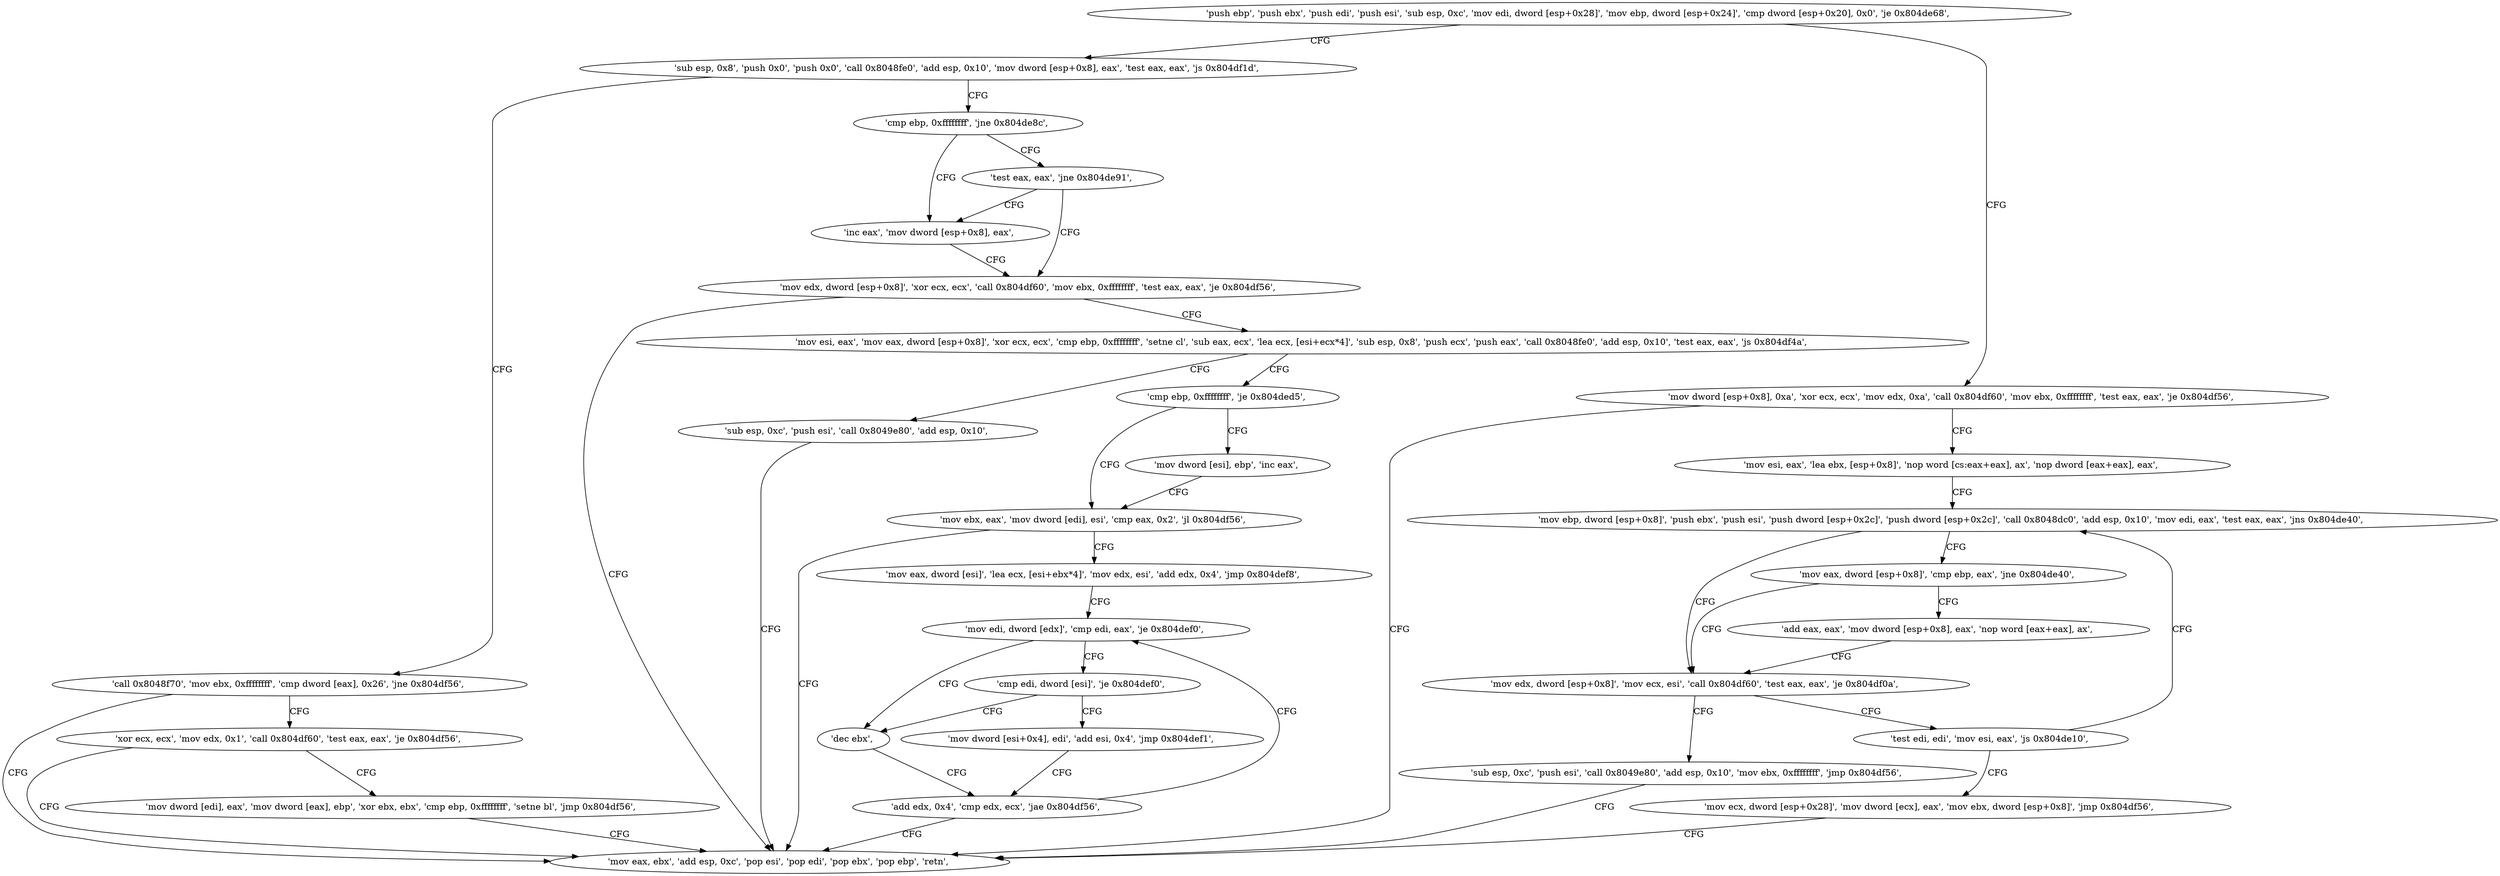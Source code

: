digraph "func" {
"134536640" [label = "'push ebp', 'push ebx', 'push edi', 'push esi', 'sub esp, 0xc', 'mov edi, dword [esp+0x28]', 'mov ebp, dword [esp+0x24]', 'cmp dword [esp+0x20], 0x0', 'je 0x804de68', " ]
"134536808" [label = "'sub esp, 0x8', 'push 0x0', 'push 0x0', 'call 0x8048fe0', 'add esp, 0x10', 'mov dword [esp+0x8], eax', 'test eax, eax', 'js 0x804df1d', " ]
"134536666" [label = "'mov dword [esp+0x8], 0xa', 'xor ecx, ecx', 'mov edx, 0xa', 'call 0x804df60', 'mov ebx, 0xffffffff', 'test eax, eax', 'je 0x804df56', " ]
"134536989" [label = "'call 0x8048f70', 'mov ebx, 0xffffffff', 'cmp dword [eax], 0x26', 'jne 0x804df56', " ]
"134536835" [label = "'cmp ebp, 0xffffffff', 'jne 0x804de8c', " ]
"134537046" [label = "'mov eax, ebx', 'add esp, 0xc', 'pop esi', 'pop edi', 'pop ebx', 'pop ebp', 'retn', " ]
"134536699" [label = "'mov esi, eax', 'lea ebx, [esp+0x8]', 'nop word [cs:eax+eax], ax', 'nop dword [eax+eax], eax', " ]
"134537004" [label = "'xor ecx, ecx', 'mov edx, 0x1', 'call 0x804df60', 'test eax, eax', 'je 0x804df56', " ]
"134536844" [label = "'inc eax', 'mov dword [esp+0x8], eax', " ]
"134536840" [label = "'test eax, eax', 'jne 0x804de91', " ]
"134536720" [label = "'mov ebp, dword [esp+0x8]', 'push ebx', 'push esi', 'push dword [esp+0x2c]', 'push dword [esp+0x2c]', 'call 0x8048dc0', 'add esp, 0x10', 'mov edi, eax', 'test eax, eax', 'jns 0x804de40', " ]
"134537020" [label = "'mov dword [edi], eax', 'mov dword [eax], ebp', 'xor ebx, ebx', 'cmp ebp, 0xffffffff', 'setne bl', 'jmp 0x804df56', " ]
"134536849" [label = "'mov edx, dword [esp+0x8]', 'xor ecx, ecx', 'call 0x804df60', 'mov ebx, 0xffffffff', 'test eax, eax', 'je 0x804df56', " ]
"134536768" [label = "'mov edx, dword [esp+0x8]', 'mov ecx, esi', 'call 0x804df60', 'test eax, eax', 'je 0x804df0a', " ]
"134536970" [label = "'sub esp, 0xc', 'push esi', 'call 0x8049e80', 'add esp, 0x10', 'mov ebx, 0xffffffff', 'jmp 0x804df56', " ]
"134536787" [label = "'test edi, edi', 'mov esi, eax', 'js 0x804de10', " ]
"134536748" [label = "'mov eax, dword [esp+0x8]', 'cmp ebp, eax', 'jne 0x804de40', " ]
"134536756" [label = "'add eax, eax', 'mov dword [esp+0x8], eax', 'nop word [eax+eax], ax', " ]
"134536873" [label = "'mov esi, eax', 'mov eax, dword [esp+0x8]', 'xor ecx, ecx', 'cmp ebp, 0xffffffff', 'setne cl', 'sub eax, ecx', 'lea ecx, [esi+ecx*4]', 'sub esp, 0x8', 'push ecx', 'push eax', 'call 0x8048fe0', 'add esp, 0x10', 'test eax, eax', 'js 0x804df4a', " ]
"134537034" [label = "'sub esp, 0xc', 'push esi', 'call 0x8049e80', 'add esp, 0x10', " ]
"134536909" [label = "'cmp ebp, 0xffffffff', 'je 0x804ded5', " ]
"134536793" [label = "'mov ecx, dword [esp+0x28]', 'mov dword [ecx], eax', 'mov ebx, dword [esp+0x8]', 'jmp 0x804df56', " ]
"134536917" [label = "'mov ebx, eax', 'mov dword [edi], esi', 'cmp eax, 0x2', 'jl 0x804df56', " ]
"134536914" [label = "'mov dword [esi], ebp', 'inc eax', " ]
"134536926" [label = "'mov eax, dword [esi]', 'lea ecx, [esi+ebx*4]', 'mov edx, esi', 'add edx, 0x4', 'jmp 0x804def8', " ]
"134536952" [label = "'mov edi, dword [edx]', 'cmp edi, eax', 'je 0x804def0', " ]
"134536944" [label = "'dec ebx', " ]
"134536958" [label = "'cmp edi, dword [esi]', 'je 0x804def0', " ]
"134536945" [label = "'add edx, 0x4', 'cmp edx, ecx', 'jae 0x804df56', " ]
"134536962" [label = "'mov dword [esi+0x4], edi', 'add esi, 0x4', 'jmp 0x804def1', " ]
"134536640" -> "134536808" [ label = "CFG" ]
"134536640" -> "134536666" [ label = "CFG" ]
"134536808" -> "134536989" [ label = "CFG" ]
"134536808" -> "134536835" [ label = "CFG" ]
"134536666" -> "134537046" [ label = "CFG" ]
"134536666" -> "134536699" [ label = "CFG" ]
"134536989" -> "134537046" [ label = "CFG" ]
"134536989" -> "134537004" [ label = "CFG" ]
"134536835" -> "134536844" [ label = "CFG" ]
"134536835" -> "134536840" [ label = "CFG" ]
"134536699" -> "134536720" [ label = "CFG" ]
"134537004" -> "134537046" [ label = "CFG" ]
"134537004" -> "134537020" [ label = "CFG" ]
"134536844" -> "134536849" [ label = "CFG" ]
"134536840" -> "134536849" [ label = "CFG" ]
"134536840" -> "134536844" [ label = "CFG" ]
"134536720" -> "134536768" [ label = "CFG" ]
"134536720" -> "134536748" [ label = "CFG" ]
"134537020" -> "134537046" [ label = "CFG" ]
"134536849" -> "134537046" [ label = "CFG" ]
"134536849" -> "134536873" [ label = "CFG" ]
"134536768" -> "134536970" [ label = "CFG" ]
"134536768" -> "134536787" [ label = "CFG" ]
"134536970" -> "134537046" [ label = "CFG" ]
"134536787" -> "134536720" [ label = "CFG" ]
"134536787" -> "134536793" [ label = "CFG" ]
"134536748" -> "134536768" [ label = "CFG" ]
"134536748" -> "134536756" [ label = "CFG" ]
"134536756" -> "134536768" [ label = "CFG" ]
"134536873" -> "134537034" [ label = "CFG" ]
"134536873" -> "134536909" [ label = "CFG" ]
"134537034" -> "134537046" [ label = "CFG" ]
"134536909" -> "134536917" [ label = "CFG" ]
"134536909" -> "134536914" [ label = "CFG" ]
"134536793" -> "134537046" [ label = "CFG" ]
"134536917" -> "134537046" [ label = "CFG" ]
"134536917" -> "134536926" [ label = "CFG" ]
"134536914" -> "134536917" [ label = "CFG" ]
"134536926" -> "134536952" [ label = "CFG" ]
"134536952" -> "134536944" [ label = "CFG" ]
"134536952" -> "134536958" [ label = "CFG" ]
"134536944" -> "134536945" [ label = "CFG" ]
"134536958" -> "134536944" [ label = "CFG" ]
"134536958" -> "134536962" [ label = "CFG" ]
"134536945" -> "134537046" [ label = "CFG" ]
"134536945" -> "134536952" [ label = "CFG" ]
"134536962" -> "134536945" [ label = "CFG" ]
}
